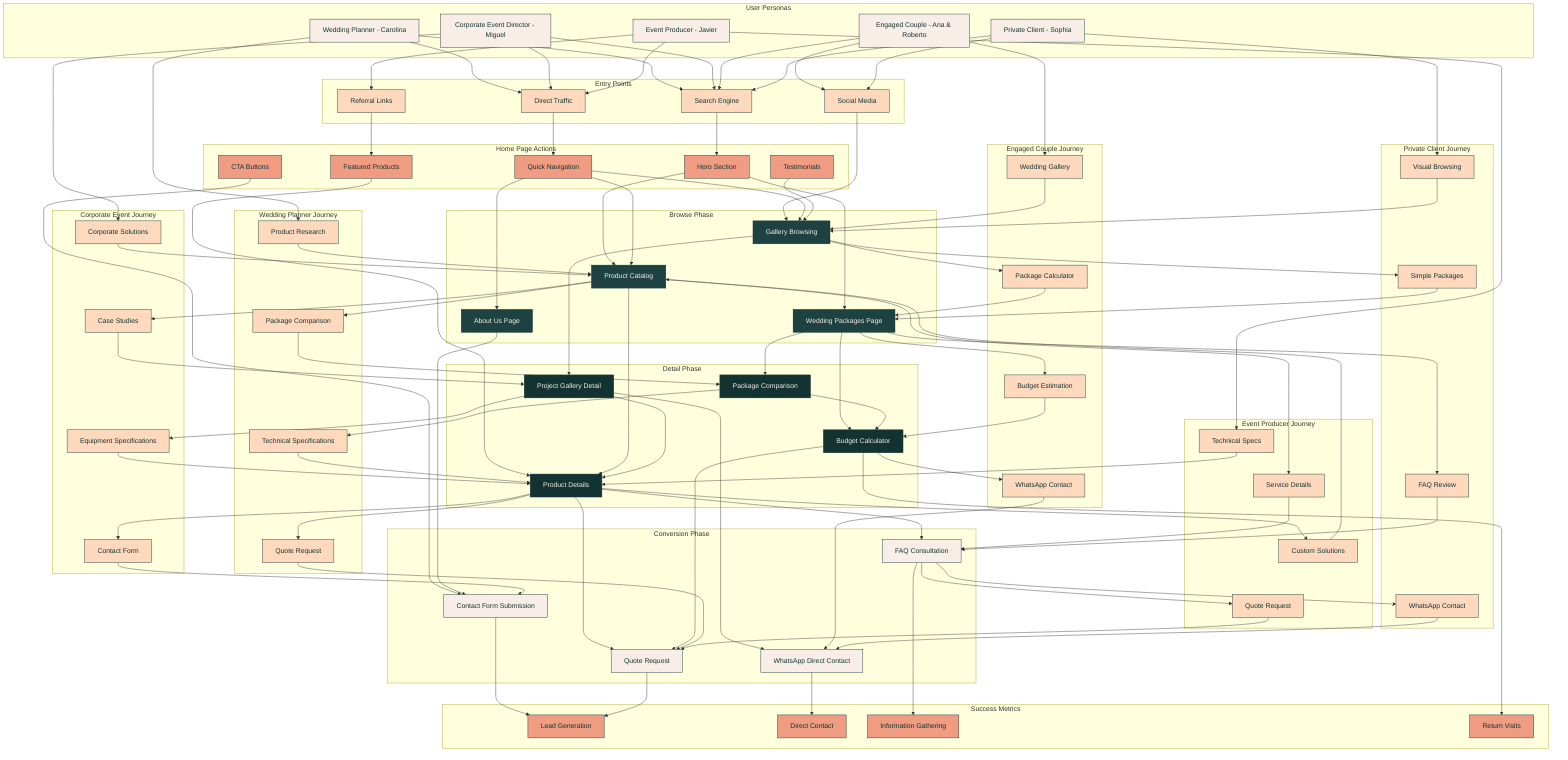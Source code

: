 flowchart TD
    subgraph "User Personas"
        WeddingPlanner[Wedding Planner - Carolina]
        CorporateEvent[Corporate Event Director - Miguel]
        EngagedCouple[Engaged Couple - Ana & Roberto]
        EventProducer[Event Producer - Javier]
        PrivateClient[Private Client - Sophia]
    end
    
    subgraph "Entry Points"
        SearchEngine[Search Engine]
        SocialMedia[Social Media]
        DirectTraffic[Direct Traffic]
        Referral[Referral Links]
    end
    
    subgraph "Home Page Actions"
        HeroSection[Hero Section]
        QuickNav[Quick Navigation]
        FeaturedProducts[Featured Products]
        Testimonials[Testimonials]
        CTAButtons[CTA Buttons]
    end
    
    subgraph "Browse Phase"
        ProductCatalog[Product Catalog]
        WeddingPackages[Wedding Packages Page]
        GalleryBrowse[Gallery Browsing]
        AboutPage[About Us Page]
    end
    
    subgraph "Detail Phase"
        ProductDetails[Product Details]
        PackageComparison[Package Comparison]
        BudgetCalculator[Budget Calculator]
        GalleryDeepDive[Project Gallery Detail]
    end
    
    subgraph "Conversion Phase"
        ContactForm[Contact Form Submission]
        WhatsAppContact[WhatsApp Direct Contact]
        QuoteRequest[Quote Request]
        FAQConsultation[FAQ Consultation]
    end
    
    %% Entry Points
    SearchEngine --> HeroSection
    SocialMedia --> GalleryBrowse
    DirectTraffic --> QuickNav
    Referral --> FeaturedProducts
    
    %% Persona Starting Points
    WeddingPlanner --> SearchEngine
    WeddingPlanner --> DirectTraffic
    CorporateEvent --> SearchEngine
    CorporateEvent --> DirectTraffic
    EngagedCouple --> SocialMedia
    EngagedCouple --> SearchEngine
    EventProducer --> DirectTraffic
    EventProducer --> Referral
    PrivateClient --> SocialMedia
    PrivateClient --> SearchEngine
    
    %% Home Page Navigation
    HeroSection --> ProductCatalog
    HeroSection --> WeddingPackages
    QuickNav --> ProductCatalog
    QuickNav --> GalleryBrowse
    QuickNav --> AboutPage
    FeaturedProducts --> ProductDetails
    Testimonials --> GalleryBrowse
    CTAButtons --> ContactForm
    
    %% Browse Phase Navigation
    ProductCatalog --> ProductDetails
    WeddingPackages --> PackageComparison
    WeddingPackages --> BudgetCalculator
    GalleryBrowse --> GalleryDeepDive
    AboutPage --> ContactForm
    
    %% Detail Phase Navigation
    ProductDetails --> QuoteRequest
    ProductDetails --> FAQConsultation
    PackageComparison --> BudgetCalculator
    BudgetCalculator --> QuoteRequest
    GalleryDeepDive --> ProductDetails
    GalleryDeepDive --> WhatsAppContact
    
    %% Persona-Specific Journeys
    subgraph "Wedding Planner Journey"
        WP1[Product Research]
        WP2[Package Comparison]
        WP3[Technical Specifications]
        WP4[Quote Request]
    end
    
    subgraph "Corporate Event Journey"
        CE1[Corporate Solutions]
        CE2[Case Studies]
        CE3[Equipment Specifications]
        CE4[Contact Form]
    end
    
    subgraph "Engaged Couple Journey"
        EC1[Wedding Gallery]
        EC2[Package Calculator]
        EC3[Budget Estimation]
        EC4[WhatsApp Contact]
    end
    
    subgraph "Event Producer Journey"
        EP1[Technical Specs]
        EP2[Custom Solutions]
        EP3[Service Details]
        EP4[Quote Request]
    end
    
    subgraph "Private Client Journey"
        PC1[Visual Browsing]
        PC2[Simple Packages]
        PC3[FAQ Review]
        PC4[WhatsApp Contact]
    end
    
    %% Wedding Planner Flow
    WeddingPlanner --> WP1
    WP1 --> ProductCatalog
    ProductCatalog --> WP2
    WP2 --> PackageComparison
    PackageComparison --> WP3
    WP3 --> ProductDetails
    ProductDetails --> WP4
    WP4 --> QuoteRequest
    
    %% Corporate Event Flow
    CorporateEvent --> CE1
    CE1 --> ProductCatalog
    ProductCatalog --> CE2
    CE2 --> GalleryDeepDive
    GalleryDeepDive --> CE3
    CE3 --> ProductDetails
    ProductDetails --> CE4
    CE4 --> ContactForm
    
    %% Engaged Couple Flow
    EngagedCouple --> EC1
    EC1 --> GalleryBrowse
    GalleryBrowse --> EC2
    EC2 --> WeddingPackages
    WeddingPackages --> EC3
    EC3 --> BudgetCalculator
    BudgetCalculator --> EC4
    EC4 --> WhatsAppContact
    
    %% Event Producer Flow
    EventProducer --> EP1
    EP1 --> ProductDetails
    ProductDetails --> EP2
    EP2 --> ProductCatalog
    ProductCatalog --> EP3
    EP3 --> FAQConsultation
    FAQConsultation --> EP4
    EP4 --> QuoteRequest
    
    %% Private Client Flow
    PrivateClient --> PC1
    PC1 --> GalleryBrowse
    GalleryBrowse --> PC2
    PC2 --> WeddingPackages
    WeddingPackages --> PC3
    PC3 --> FAQConsultation
    FAQConsultation --> PC4
    PC4 --> WhatsAppContact
    
    %% Conversion Success Metrics
    subgraph "Success Metrics"
        LeadGeneration[Lead Generation]
        DirectContact[Direct Contact]
        InformationGathering[Information Gathering]
        ReturnVisits[Return Visits]
    end
    
    ContactForm --> LeadGeneration
    QuoteRequest --> LeadGeneration
    WhatsAppContact --> DirectContact
    FAQConsultation --> InformationGathering
    BudgetCalculator --> ReturnVisits
    
    %% Styling
    classDef personas fill:#F9EEE7,stroke:#123332,color:#123332;
    classDef entry fill:#FFD9BE,stroke:#123332,color:#123332;
    classDef home fill:#EF9C82,stroke:#123332,color:#123332;
    classDef browse fill:#1D4241,stroke:#123332,color:#F9EEE7;
    classDef detail fill:#123332,stroke:#123332,color:#F9EEE7;
    classDef conversion fill:#F9EEE7,stroke:#123332,color:#123332;
    classDef wpJourney fill:#FFD9BE,stroke:#123332,color:#123332;
    classDef ceJourney fill:#FFD9BE,stroke:#123332,color:#123332;
    classDef ecJourney fill:#FFD9BE,stroke:#123332,color:#123332;
    classDef epJourney fill:#FFD9BE,stroke:#123332,color:#123332;
    classDef pcJourney fill:#FFD9BE,stroke:#123332,color:#123332;
    classDef metrics fill:#EF9C82,stroke:#123332,color:#123332;
    
    class WeddingPlanner,CorporateEvent,EngagedCouple,EventProducer,PrivateClient personas;
    class SearchEngine,SocialMedia,DirectTraffic,Referral entry;
    class HeroSection,QuickNav,FeaturedProducts,Testimonials,CTAButtons home;
    class ProductCatalog,WeddingPackages,GalleryBrowse,AboutPage browse;
    class ProductDetails,PackageComparison,BudgetCalculator,GalleryDeepDive detail;
    class ContactForm,WhatsAppContact,QuoteRequest,FAQConsultation conversion;
    class WP1,WP2,WP3,WP4 wpJourney;
    class CE1,CE2,CE3,CE4 ceJourney;
    class EC1,EC2,EC3,EC4 ecJourney;
    class EP1,EP2,EP3,EP4 epJourney;
    class PC1,PC2,PC3,PC4 pcJourney;
    class LeadGeneration,DirectContact,InformationGathering,ReturnVisits metrics;